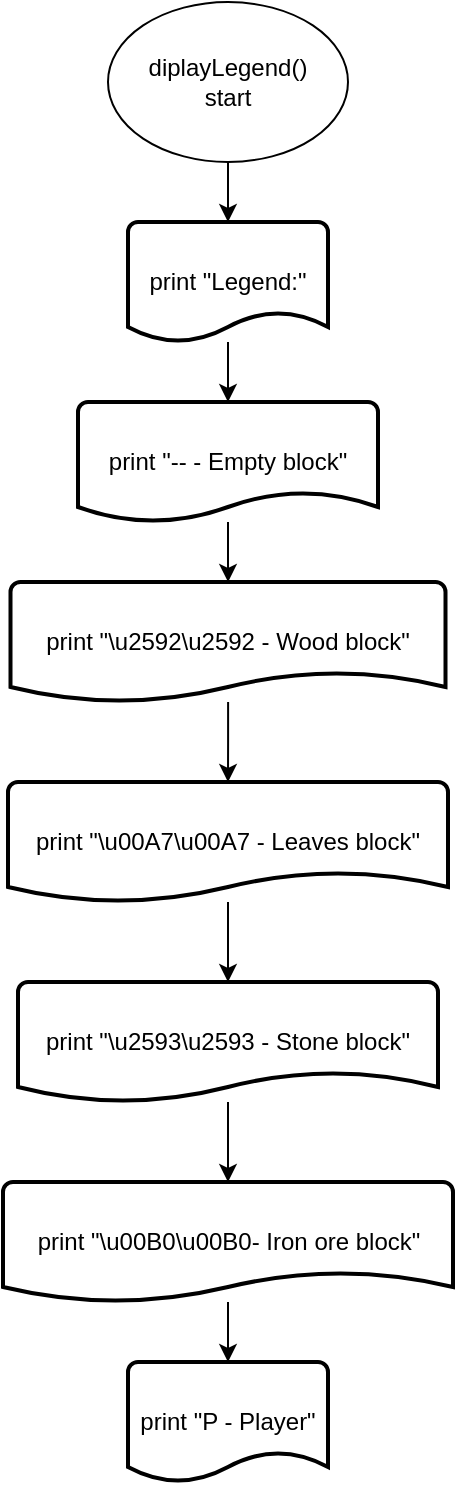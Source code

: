 <mxfile version="21.7.5" type="google">
  <diagram name="Page-1" id="XAgRGBIvTtsYo_l_Wmj4">
    <mxGraphModel grid="1" page="0" gridSize="10" guides="1" tooltips="1" connect="1" arrows="1" fold="1" pageScale="1" pageWidth="827" pageHeight="1169" math="0" shadow="0">
      <root>
        <mxCell id="0" />
        <mxCell id="1" parent="0" />
        <mxCell id="vm4i5xNtyj7kPUbT-3n--3" value="" style="edgeStyle=orthogonalEdgeStyle;rounded=0;orthogonalLoop=1;jettySize=auto;html=1;" edge="1" parent="1" source="vm4i5xNtyj7kPUbT-3n--1" target="vm4i5xNtyj7kPUbT-3n--2">
          <mxGeometry relative="1" as="geometry" />
        </mxCell>
        <mxCell id="vm4i5xNtyj7kPUbT-3n--1" value="diplayLegend()&lt;br&gt;start" style="ellipse;whiteSpace=wrap;html=1;" vertex="1" parent="1">
          <mxGeometry x="350" y="320" width="120" height="80" as="geometry" />
        </mxCell>
        <mxCell id="vm4i5xNtyj7kPUbT-3n--5" value="" style="edgeStyle=orthogonalEdgeStyle;rounded=0;orthogonalLoop=1;jettySize=auto;html=1;" edge="1" parent="1" source="vm4i5xNtyj7kPUbT-3n--2" target="vm4i5xNtyj7kPUbT-3n--4">
          <mxGeometry relative="1" as="geometry" />
        </mxCell>
        <mxCell id="vm4i5xNtyj7kPUbT-3n--2" value="print&amp;nbsp;&quot;Legend:&quot;" style="strokeWidth=2;html=1;shape=mxgraph.flowchart.document2;whiteSpace=wrap;size=0.25;" vertex="1" parent="1">
          <mxGeometry x="360" y="430" width="100" height="60" as="geometry" />
        </mxCell>
        <mxCell id="vm4i5xNtyj7kPUbT-3n--7" value="" style="edgeStyle=orthogonalEdgeStyle;rounded=0;orthogonalLoop=1;jettySize=auto;html=1;" edge="1" parent="1" source="vm4i5xNtyj7kPUbT-3n--4" target="vm4i5xNtyj7kPUbT-3n--6">
          <mxGeometry relative="1" as="geometry" />
        </mxCell>
        <mxCell id="vm4i5xNtyj7kPUbT-3n--4" value="print&amp;nbsp;&quot;-- - Empty block&quot;" style="strokeWidth=2;html=1;shape=mxgraph.flowchart.document2;whiteSpace=wrap;size=0.25;" vertex="1" parent="1">
          <mxGeometry x="335" y="520" width="150" height="60" as="geometry" />
        </mxCell>
        <mxCell id="vm4i5xNtyj7kPUbT-3n--9" value="" style="edgeStyle=orthogonalEdgeStyle;rounded=0;orthogonalLoop=1;jettySize=auto;html=1;" edge="1" parent="1" source="vm4i5xNtyj7kPUbT-3n--6" target="vm4i5xNtyj7kPUbT-3n--8">
          <mxGeometry relative="1" as="geometry" />
        </mxCell>
        <mxCell id="vm4i5xNtyj7kPUbT-3n--6" value="print &quot;\u2592\u2592 - Wood block&quot;" style="strokeWidth=2;html=1;shape=mxgraph.flowchart.document2;whiteSpace=wrap;size=0.25;" vertex="1" parent="1">
          <mxGeometry x="301.25" y="610" width="217.5" height="60" as="geometry" />
        </mxCell>
        <mxCell id="vm4i5xNtyj7kPUbT-3n--11" value="" style="edgeStyle=orthogonalEdgeStyle;rounded=0;orthogonalLoop=1;jettySize=auto;html=1;" edge="1" parent="1" source="vm4i5xNtyj7kPUbT-3n--8" target="vm4i5xNtyj7kPUbT-3n--10">
          <mxGeometry relative="1" as="geometry" />
        </mxCell>
        <mxCell id="vm4i5xNtyj7kPUbT-3n--8" value="print &quot;\u00A7\u00A7 - Leaves block&quot;" style="strokeWidth=2;html=1;shape=mxgraph.flowchart.document2;whiteSpace=wrap;size=0.25;" vertex="1" parent="1">
          <mxGeometry x="300" y="710" width="220" height="60" as="geometry" />
        </mxCell>
        <mxCell id="vm4i5xNtyj7kPUbT-3n--14" value="" style="edgeStyle=orthogonalEdgeStyle;rounded=0;orthogonalLoop=1;jettySize=auto;html=1;" edge="1" parent="1" source="vm4i5xNtyj7kPUbT-3n--10" target="vm4i5xNtyj7kPUbT-3n--12">
          <mxGeometry relative="1" as="geometry" />
        </mxCell>
        <mxCell id="vm4i5xNtyj7kPUbT-3n--10" value="print&amp;nbsp;&quot;\u2593\u2593 - Stone block&quot;" style="strokeWidth=2;html=1;shape=mxgraph.flowchart.document2;whiteSpace=wrap;size=0.25;" vertex="1" parent="1">
          <mxGeometry x="305" y="810" width="210" height="60" as="geometry" />
        </mxCell>
        <mxCell id="vm4i5xNtyj7kPUbT-3n--15" value="" style="edgeStyle=orthogonalEdgeStyle;rounded=0;orthogonalLoop=1;jettySize=auto;html=1;" edge="1" parent="1" source="vm4i5xNtyj7kPUbT-3n--12" target="vm4i5xNtyj7kPUbT-3n--13">
          <mxGeometry relative="1" as="geometry" />
        </mxCell>
        <mxCell id="vm4i5xNtyj7kPUbT-3n--12" value="print&amp;nbsp;&quot;\u00B0\u00B0- Iron ore block&quot;" style="strokeWidth=2;html=1;shape=mxgraph.flowchart.document2;whiteSpace=wrap;size=0.25;" vertex="1" parent="1">
          <mxGeometry x="297.5" y="910" width="225" height="60" as="geometry" />
        </mxCell>
        <mxCell id="vm4i5xNtyj7kPUbT-3n--13" value="print&amp;nbsp;&quot;P - Player&quot;" style="strokeWidth=2;html=1;shape=mxgraph.flowchart.document2;whiteSpace=wrap;size=0.25;" vertex="1" parent="1">
          <mxGeometry x="360" y="1000" width="100" height="60" as="geometry" />
        </mxCell>
      </root>
    </mxGraphModel>
  </diagram>
</mxfile>

